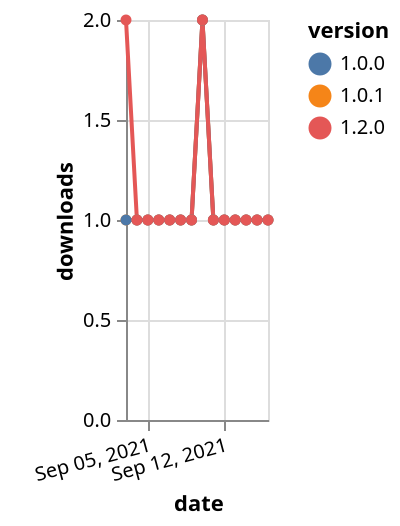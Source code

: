 {"$schema": "https://vega.github.io/schema/vega-lite/v5.json", "description": "A simple bar chart with embedded data.", "data": {"values": [{"date": "2021-09-03", "total": 123, "delta": 1, "version": "1.0.1"}, {"date": "2021-09-04", "total": 124, "delta": 1, "version": "1.0.1"}, {"date": "2021-09-05", "total": 125, "delta": 1, "version": "1.0.1"}, {"date": "2021-09-06", "total": 126, "delta": 1, "version": "1.0.1"}, {"date": "2021-09-07", "total": 127, "delta": 1, "version": "1.0.1"}, {"date": "2021-09-08", "total": 128, "delta": 1, "version": "1.0.1"}, {"date": "2021-09-09", "total": 129, "delta": 1, "version": "1.0.1"}, {"date": "2021-09-10", "total": 131, "delta": 2, "version": "1.0.1"}, {"date": "2021-09-11", "total": 132, "delta": 1, "version": "1.0.1"}, {"date": "2021-09-12", "total": 133, "delta": 1, "version": "1.0.1"}, {"date": "2021-09-13", "total": 134, "delta": 1, "version": "1.0.1"}, {"date": "2021-09-14", "total": 135, "delta": 1, "version": "1.0.1"}, {"date": "2021-09-15", "total": 136, "delta": 1, "version": "1.0.1"}, {"date": "2021-09-16", "total": 137, "delta": 1, "version": "1.0.1"}, {"date": "2021-09-03", "total": 138, "delta": 1, "version": "1.0.0"}, {"date": "2021-09-04", "total": 139, "delta": 1, "version": "1.0.0"}, {"date": "2021-09-05", "total": 140, "delta": 1, "version": "1.0.0"}, {"date": "2021-09-06", "total": 141, "delta": 1, "version": "1.0.0"}, {"date": "2021-09-07", "total": 142, "delta": 1, "version": "1.0.0"}, {"date": "2021-09-08", "total": 143, "delta": 1, "version": "1.0.0"}, {"date": "2021-09-09", "total": 144, "delta": 1, "version": "1.0.0"}, {"date": "2021-09-10", "total": 146, "delta": 2, "version": "1.0.0"}, {"date": "2021-09-11", "total": 147, "delta": 1, "version": "1.0.0"}, {"date": "2021-09-12", "total": 148, "delta": 1, "version": "1.0.0"}, {"date": "2021-09-13", "total": 149, "delta": 1, "version": "1.0.0"}, {"date": "2021-09-14", "total": 150, "delta": 1, "version": "1.0.0"}, {"date": "2021-09-15", "total": 151, "delta": 1, "version": "1.0.0"}, {"date": "2021-09-16", "total": 152, "delta": 1, "version": "1.0.0"}, {"date": "2021-09-03", "total": 113, "delta": 2, "version": "1.2.0"}, {"date": "2021-09-04", "total": 114, "delta": 1, "version": "1.2.0"}, {"date": "2021-09-05", "total": 115, "delta": 1, "version": "1.2.0"}, {"date": "2021-09-06", "total": 116, "delta": 1, "version": "1.2.0"}, {"date": "2021-09-07", "total": 117, "delta": 1, "version": "1.2.0"}, {"date": "2021-09-08", "total": 118, "delta": 1, "version": "1.2.0"}, {"date": "2021-09-09", "total": 119, "delta": 1, "version": "1.2.0"}, {"date": "2021-09-10", "total": 121, "delta": 2, "version": "1.2.0"}, {"date": "2021-09-11", "total": 122, "delta": 1, "version": "1.2.0"}, {"date": "2021-09-12", "total": 123, "delta": 1, "version": "1.2.0"}, {"date": "2021-09-13", "total": 124, "delta": 1, "version": "1.2.0"}, {"date": "2021-09-14", "total": 125, "delta": 1, "version": "1.2.0"}, {"date": "2021-09-15", "total": 126, "delta": 1, "version": "1.2.0"}, {"date": "2021-09-16", "total": 127, "delta": 1, "version": "1.2.0"}]}, "width": "container", "mark": {"type": "line", "point": {"filled": true}}, "encoding": {"x": {"field": "date", "type": "temporal", "timeUnit": "yearmonthdate", "title": "date", "axis": {"labelAngle": -15}}, "y": {"field": "delta", "type": "quantitative", "title": "downloads"}, "color": {"field": "version", "type": "nominal"}, "tooltip": {"field": "delta"}}}